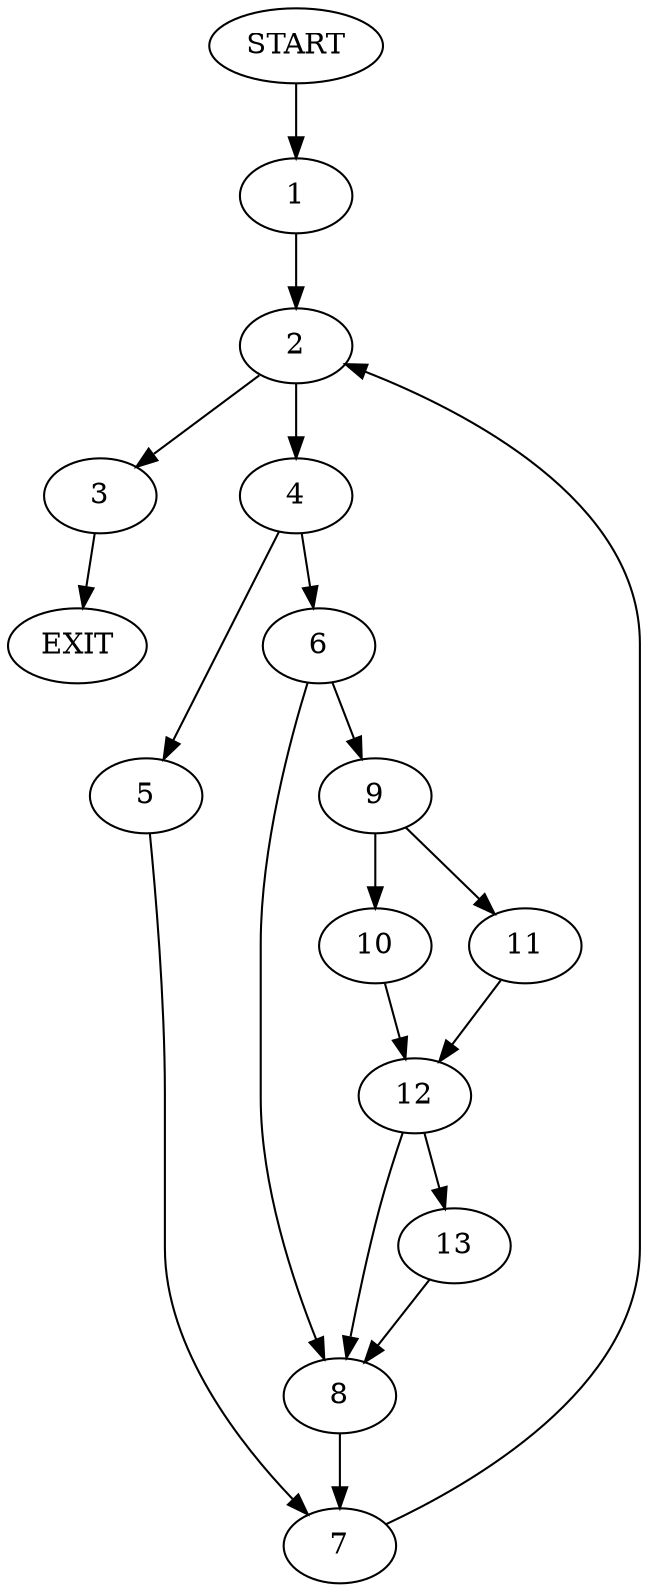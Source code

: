 digraph {
0 [label="START"]
14 [label="EXIT"]
0 -> 1
1 -> 2
2 -> 3
2 -> 4
3 -> 14
4 -> 5
4 -> 6
5 -> 7
6 -> 8
6 -> 9
7 -> 2
8 -> 7
9 -> 10
9 -> 11
11 -> 12
10 -> 12
12 -> 8
12 -> 13
13 -> 8
}
